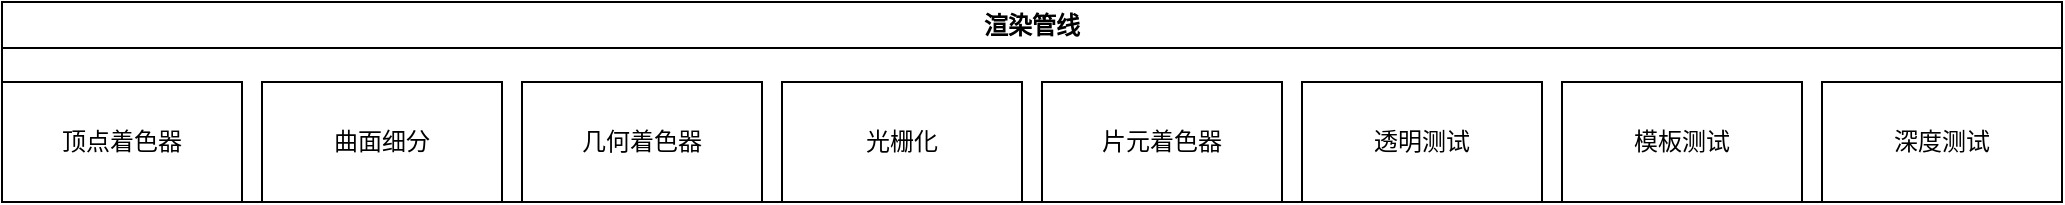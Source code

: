 <mxfile>
    <diagram id="Ocl2nRzZFUGgDN79XYC2" name="第 1 页">
        <mxGraphModel dx="746" dy="568" grid="1" gridSize="10" guides="1" tooltips="1" connect="1" arrows="1" fold="1" page="1" pageScale="1" pageWidth="827" pageHeight="1169" background="#ffffff" math="0" shadow="0">
            <root>
                <mxCell id="0"/>
                <mxCell id="1" parent="0"/>
                <mxCell id="2" value="渲染管线" style="swimlane;whiteSpace=wrap;html=1;" parent="1" vertex="1">
                    <mxGeometry x="60" y="210" width="1030" height="100" as="geometry"/>
                </mxCell>
                <mxCell id="3" value="顶点着色器" style="rounded=0;whiteSpace=wrap;html=1;" parent="2" vertex="1">
                    <mxGeometry y="40" width="120" height="60" as="geometry"/>
                </mxCell>
                <mxCell id="4" value="曲面细分" style="rounded=0;whiteSpace=wrap;html=1;" parent="2" vertex="1">
                    <mxGeometry x="130" y="40" width="120" height="60" as="geometry"/>
                </mxCell>
                <mxCell id="5" value="几何着色器" style="rounded=0;whiteSpace=wrap;html=1;" parent="2" vertex="1">
                    <mxGeometry x="260" y="40" width="120" height="60" as="geometry"/>
                </mxCell>
                <mxCell id="6" value="光栅化" style="rounded=0;whiteSpace=wrap;html=1;" parent="2" vertex="1">
                    <mxGeometry x="390" y="40" width="120" height="60" as="geometry"/>
                </mxCell>
                <mxCell id="7" value="片元着色器" style="rounded=0;whiteSpace=wrap;html=1;" parent="2" vertex="1">
                    <mxGeometry x="520" y="40" width="120" height="60" as="geometry"/>
                </mxCell>
                <mxCell id="8" value="透明测试" style="rounded=0;whiteSpace=wrap;html=1;" parent="2" vertex="1">
                    <mxGeometry x="650" y="40" width="120" height="60" as="geometry"/>
                </mxCell>
                <mxCell id="9" value="模板测试" style="rounded=0;whiteSpace=wrap;html=1;" parent="2" vertex="1">
                    <mxGeometry x="780" y="40" width="120" height="60" as="geometry"/>
                </mxCell>
                <mxCell id="10" value="深度测试" style="rounded=0;whiteSpace=wrap;html=1;" parent="2" vertex="1">
                    <mxGeometry x="910" y="40" width="120" height="60" as="geometry"/>
                </mxCell>
            </root>
        </mxGraphModel>
    </diagram>
</mxfile>